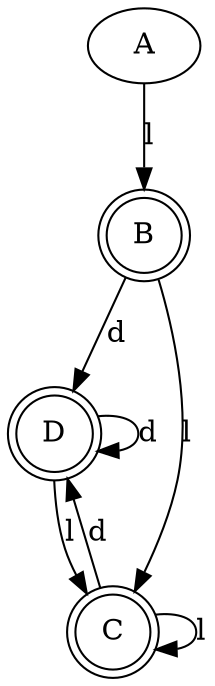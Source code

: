 digraph DFA {
	D [label=D]
	C [label=C]
	B [label=B]
	A [label=A]
	B [label=B shape=doublecircle]
	C [label=C shape=doublecircle]
	D [label=D shape=doublecircle]
	A -> B
 [label=l]
	B -> C
 [label=l]
	B -> D
 [label=d]
	C -> C
 [label=l]
	C -> D
 [label=d]
	D -> C
 [label=l]
	D -> D
 [label=d]
}
